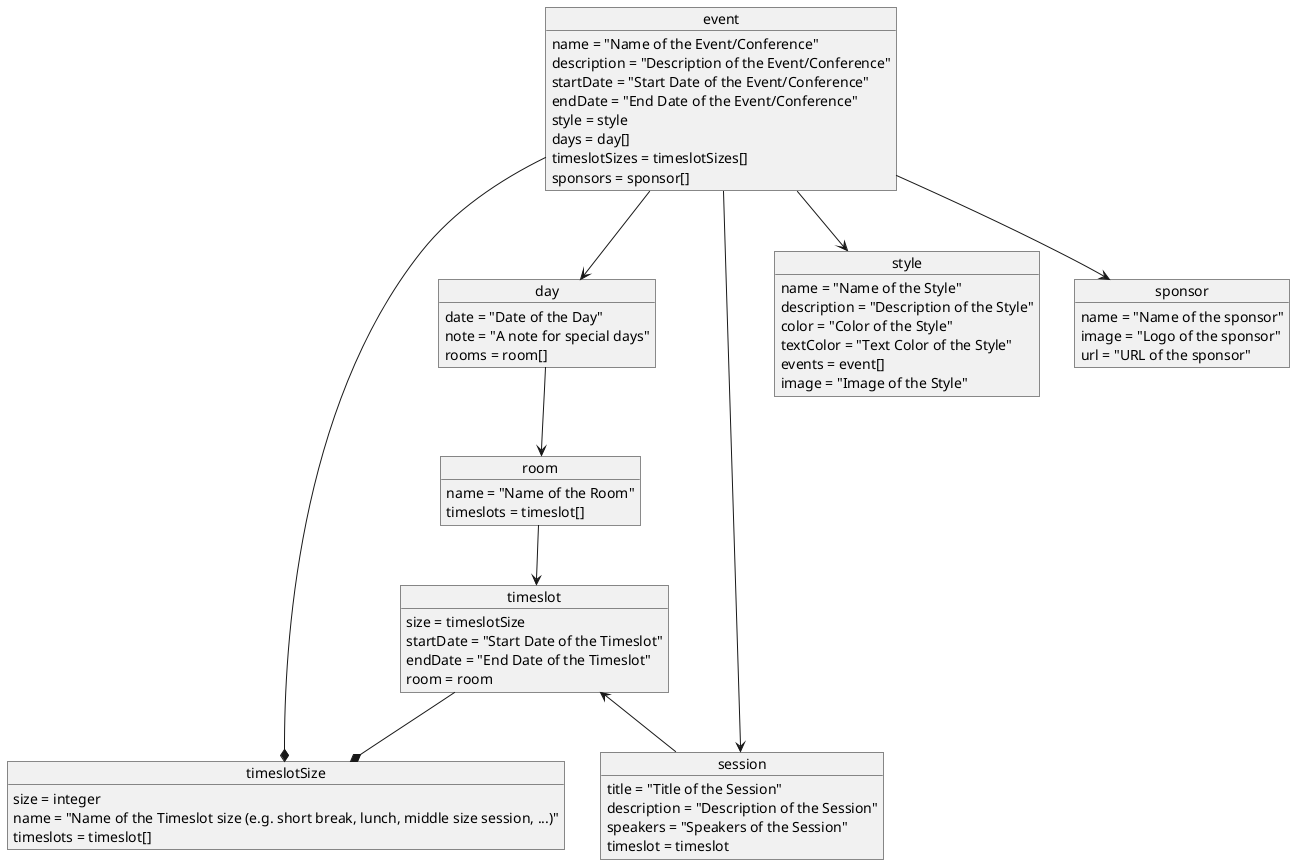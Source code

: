 @startuml BusinessModels

object event
object day
object room
object timeslotSize
object timeslot
object session
object style
object sponsor

event : name = "Name of the Event/Conference"
event : description = "Description of the Event/Conference"
event : startDate = "Start Date of the Event/Conference"
event : endDate = "End Date of the Event/Conference"
event : style = style
event : days = day[]
event : timeslotSizes = timeslotSizes[]
event : sponsors = sponsor[]

sponsor : name = "Name of the sponsor"
sponsor : image = "Logo of the sponsor"
sponsor : url = "URL of the sponsor"

day : date = "Date of the Day"
day : note = "A note for special days"
day : rooms = room[]

room : name = "Name of the Room"
room : timeslots = timeslot[]

timeslotSize : size = integer
timeslotSize : name = "Name of the Timeslot size (e.g. short break, lunch, middle size session, ...)"
timeslotSize : timeslots = timeslot[]

timeslot : size = timeslotSize
timeslot : startDate = "Start Date of the Timeslot"
timeslot : endDate = "End Date of the Timeslot"
timeslot : room = room

session : title = "Title of the Session"
session : description = "Description of the Session"
session : speakers = "Speakers of the Session"
session : timeslot = timeslot

style : name = "Name of the Style"
style : description = "Description of the Style"
style : color = "Color of the Style"
style : textColor = "Text Color of the Style"
style : events = event[]
style : image = "Image of the Style"

event --> day
event --> style
event --* timeslotSize
event --> session
event --> sponsor

day --> room

room --> timeslot
timeslot <-- session
timeslot --* timeslotSize

@enduml